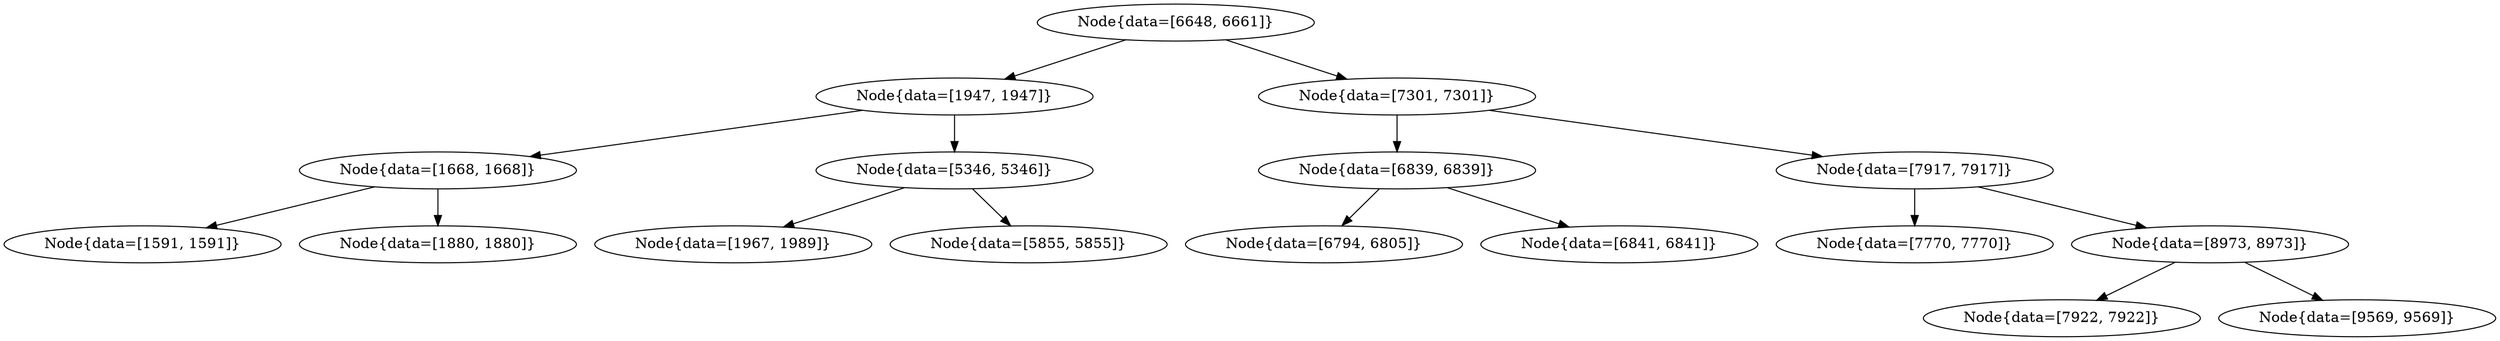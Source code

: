 digraph G{
1622534157 [label="Node{data=[6648, 6661]}"]
1622534157 -> 1178160997
1178160997 [label="Node{data=[1947, 1947]}"]
1178160997 -> 833272193
833272193 [label="Node{data=[1668, 1668]}"]
833272193 -> 40626598
40626598 [label="Node{data=[1591, 1591]}"]
833272193 -> 1297189990
1297189990 [label="Node{data=[1880, 1880]}"]
1178160997 -> 1092591822
1092591822 [label="Node{data=[5346, 5346]}"]
1092591822 -> 622690269
622690269 [label="Node{data=[1967, 1989]}"]
1092591822 -> 2028372993
2028372993 [label="Node{data=[5855, 5855]}"]
1622534157 -> 957683143
957683143 [label="Node{data=[7301, 7301]}"]
957683143 -> 95476731
95476731 [label="Node{data=[6839, 6839]}"]
95476731 -> 1268629255
1268629255 [label="Node{data=[6794, 6805]}"]
95476731 -> 127401209
127401209 [label="Node{data=[6841, 6841]}"]
957683143 -> 381516513
381516513 [label="Node{data=[7917, 7917]}"]
381516513 -> 366023886
366023886 [label="Node{data=[7770, 7770]}"]
381516513 -> 856880372
856880372 [label="Node{data=[8973, 8973]}"]
856880372 -> 190490203
190490203 [label="Node{data=[7922, 7922]}"]
856880372 -> 1993191331
1993191331 [label="Node{data=[9569, 9569]}"]
}